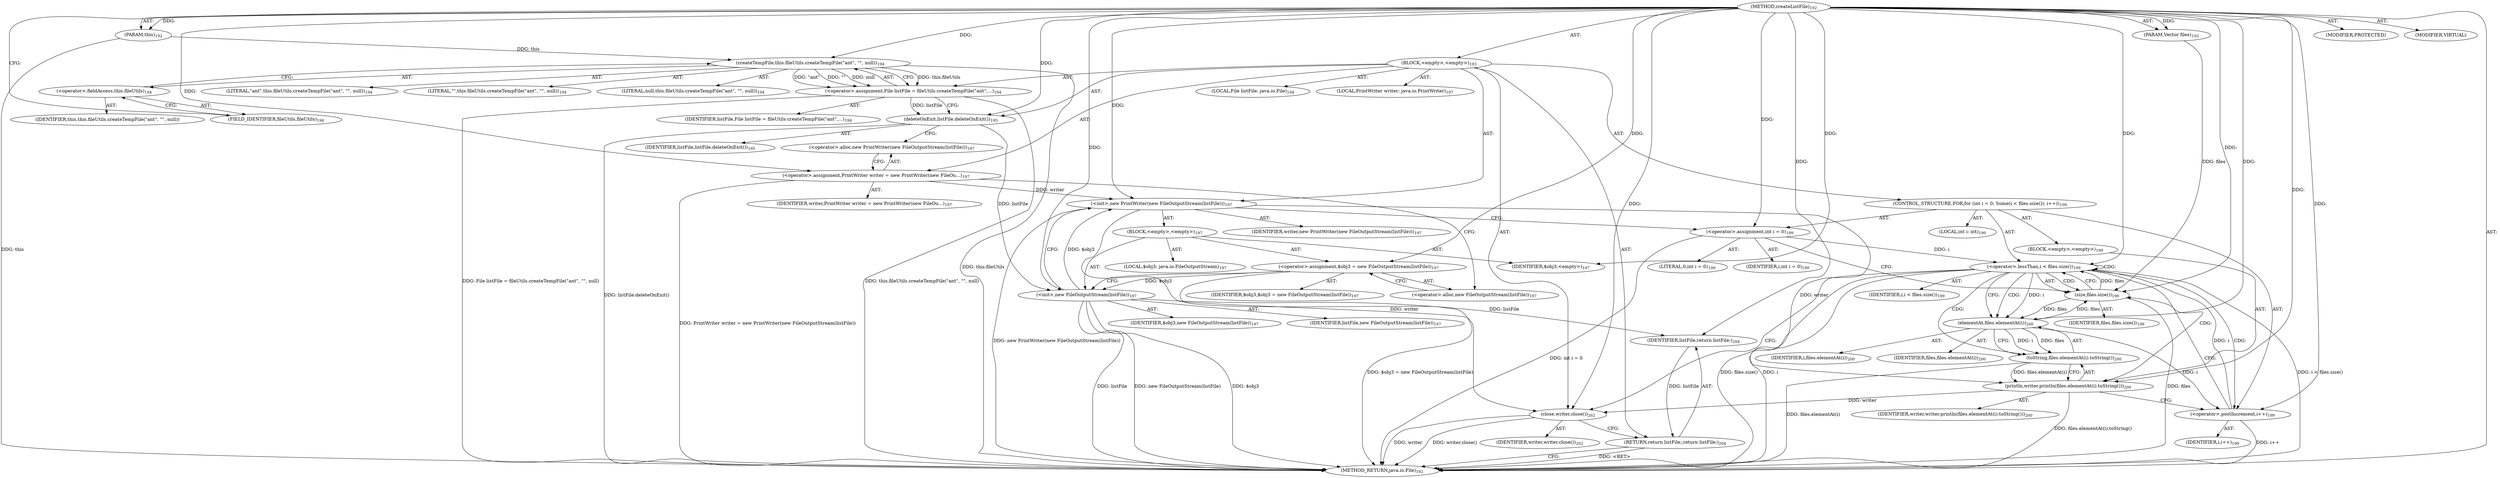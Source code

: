 digraph "createListFile" {  
"111669149705" [label = <(METHOD,createListFile)<SUB>192</SUB>> ]
"115964117010" [label = <(PARAM,this)<SUB>192</SUB>> ]
"115964117011" [label = <(PARAM,Vector files)<SUB>192</SUB>> ]
"25769803793" [label = <(BLOCK,&lt;empty&gt;,&lt;empty&gt;)<SUB>193</SUB>> ]
"94489280519" [label = <(LOCAL,File listFile: java.io.File)<SUB>194</SUB>> ]
"30064771141" [label = <(&lt;operator&gt;.assignment,File listFile = fileUtils.createTempFile(&quot;ant&quot;,...)<SUB>194</SUB>> ]
"68719476807" [label = <(IDENTIFIER,listFile,File listFile = fileUtils.createTempFile(&quot;ant&quot;,...)<SUB>194</SUB>> ]
"30064771142" [label = <(createTempFile,this.fileUtils.createTempFile(&quot;ant&quot;, &quot;&quot;, null))<SUB>194</SUB>> ]
"30064771143" [label = <(&lt;operator&gt;.fieldAccess,this.fileUtils)<SUB>194</SUB>> ]
"68719476808" [label = <(IDENTIFIER,this,this.fileUtils.createTempFile(&quot;ant&quot;, &quot;&quot;, null))> ]
"55834574862" [label = <(FIELD_IDENTIFIER,fileUtils,fileUtils)<SUB>194</SUB>> ]
"90194313228" [label = <(LITERAL,&quot;ant&quot;,this.fileUtils.createTempFile(&quot;ant&quot;, &quot;&quot;, null))<SUB>194</SUB>> ]
"90194313229" [label = <(LITERAL,&quot;&quot;,this.fileUtils.createTempFile(&quot;ant&quot;, &quot;&quot;, null))<SUB>194</SUB>> ]
"90194313230" [label = <(LITERAL,null,this.fileUtils.createTempFile(&quot;ant&quot;, &quot;&quot;, null))<SUB>194</SUB>> ]
"30064771144" [label = <(deleteOnExit,listFile.deleteOnExit())<SUB>195</SUB>> ]
"68719476809" [label = <(IDENTIFIER,listFile,listFile.deleteOnExit())<SUB>195</SUB>> ]
"94489280520" [label = <(LOCAL,PrintWriter writer: java.io.PrintWriter)<SUB>197</SUB>> ]
"30064771145" [label = <(&lt;operator&gt;.assignment,PrintWriter writer = new PrintWriter(new FileOu...)<SUB>197</SUB>> ]
"68719476810" [label = <(IDENTIFIER,writer,PrintWriter writer = new PrintWriter(new FileOu...)<SUB>197</SUB>> ]
"30064771146" [label = <(&lt;operator&gt;.alloc,new PrintWriter(new FileOutputStream(listFile)))<SUB>197</SUB>> ]
"30064771147" [label = <(&lt;init&gt;,new PrintWriter(new FileOutputStream(listFile)))<SUB>197</SUB>> ]
"68719476811" [label = <(IDENTIFIER,writer,new PrintWriter(new FileOutputStream(listFile)))<SUB>197</SUB>> ]
"25769803794" [label = <(BLOCK,&lt;empty&gt;,&lt;empty&gt;)<SUB>197</SUB>> ]
"94489280521" [label = <(LOCAL,$obj3: java.io.FileOutputStream)<SUB>197</SUB>> ]
"30064771148" [label = <(&lt;operator&gt;.assignment,$obj3 = new FileOutputStream(listFile))<SUB>197</SUB>> ]
"68719476812" [label = <(IDENTIFIER,$obj3,$obj3 = new FileOutputStream(listFile))<SUB>197</SUB>> ]
"30064771149" [label = <(&lt;operator&gt;.alloc,new FileOutputStream(listFile))<SUB>197</SUB>> ]
"30064771150" [label = <(&lt;init&gt;,new FileOutputStream(listFile))<SUB>197</SUB>> ]
"68719476813" [label = <(IDENTIFIER,$obj3,new FileOutputStream(listFile))<SUB>197</SUB>> ]
"68719476814" [label = <(IDENTIFIER,listFile,new FileOutputStream(listFile))<SUB>197</SUB>> ]
"68719476815" [label = <(IDENTIFIER,$obj3,&lt;empty&gt;)<SUB>197</SUB>> ]
"47244640261" [label = <(CONTROL_STRUCTURE,FOR,for (int i = 0; Some(i &lt; files.size()); i++))<SUB>199</SUB>> ]
"94489280522" [label = <(LOCAL,int i: int)<SUB>199</SUB>> ]
"30064771151" [label = <(&lt;operator&gt;.assignment,int i = 0)<SUB>199</SUB>> ]
"68719476816" [label = <(IDENTIFIER,i,int i = 0)<SUB>199</SUB>> ]
"90194313231" [label = <(LITERAL,0,int i = 0)<SUB>199</SUB>> ]
"30064771152" [label = <(&lt;operator&gt;.lessThan,i &lt; files.size())<SUB>199</SUB>> ]
"68719476817" [label = <(IDENTIFIER,i,i &lt; files.size())<SUB>199</SUB>> ]
"30064771153" [label = <(size,files.size())<SUB>199</SUB>> ]
"68719476818" [label = <(IDENTIFIER,files,files.size())<SUB>199</SUB>> ]
"30064771154" [label = <(&lt;operator&gt;.postIncrement,i++)<SUB>199</SUB>> ]
"68719476819" [label = <(IDENTIFIER,i,i++)<SUB>199</SUB>> ]
"25769803795" [label = <(BLOCK,&lt;empty&gt;,&lt;empty&gt;)<SUB>199</SUB>> ]
"30064771155" [label = <(println,writer.println(files.elementAt(i).toString()))<SUB>200</SUB>> ]
"68719476820" [label = <(IDENTIFIER,writer,writer.println(files.elementAt(i).toString()))<SUB>200</SUB>> ]
"30064771156" [label = <(toString,files.elementAt(i).toString())<SUB>200</SUB>> ]
"30064771157" [label = <(elementAt,files.elementAt(i))<SUB>200</SUB>> ]
"68719476821" [label = <(IDENTIFIER,files,files.elementAt(i))<SUB>200</SUB>> ]
"68719476822" [label = <(IDENTIFIER,i,files.elementAt(i))<SUB>200</SUB>> ]
"30064771158" [label = <(close,writer.close())<SUB>202</SUB>> ]
"68719476823" [label = <(IDENTIFIER,writer,writer.close())<SUB>202</SUB>> ]
"146028888066" [label = <(RETURN,return listFile;,return listFile;)<SUB>204</SUB>> ]
"68719476824" [label = <(IDENTIFIER,listFile,return listFile;)<SUB>204</SUB>> ]
"133143986202" [label = <(MODIFIER,PROTECTED)> ]
"133143986203" [label = <(MODIFIER,VIRTUAL)> ]
"128849018889" [label = <(METHOD_RETURN,java.io.File)<SUB>192</SUB>> ]
  "111669149705" -> "115964117010"  [ label = "AST: "] 
  "111669149705" -> "115964117011"  [ label = "AST: "] 
  "111669149705" -> "25769803793"  [ label = "AST: "] 
  "111669149705" -> "133143986202"  [ label = "AST: "] 
  "111669149705" -> "133143986203"  [ label = "AST: "] 
  "111669149705" -> "128849018889"  [ label = "AST: "] 
  "25769803793" -> "94489280519"  [ label = "AST: "] 
  "25769803793" -> "30064771141"  [ label = "AST: "] 
  "25769803793" -> "30064771144"  [ label = "AST: "] 
  "25769803793" -> "94489280520"  [ label = "AST: "] 
  "25769803793" -> "30064771145"  [ label = "AST: "] 
  "25769803793" -> "30064771147"  [ label = "AST: "] 
  "25769803793" -> "47244640261"  [ label = "AST: "] 
  "25769803793" -> "30064771158"  [ label = "AST: "] 
  "25769803793" -> "146028888066"  [ label = "AST: "] 
  "30064771141" -> "68719476807"  [ label = "AST: "] 
  "30064771141" -> "30064771142"  [ label = "AST: "] 
  "30064771142" -> "30064771143"  [ label = "AST: "] 
  "30064771142" -> "90194313228"  [ label = "AST: "] 
  "30064771142" -> "90194313229"  [ label = "AST: "] 
  "30064771142" -> "90194313230"  [ label = "AST: "] 
  "30064771143" -> "68719476808"  [ label = "AST: "] 
  "30064771143" -> "55834574862"  [ label = "AST: "] 
  "30064771144" -> "68719476809"  [ label = "AST: "] 
  "30064771145" -> "68719476810"  [ label = "AST: "] 
  "30064771145" -> "30064771146"  [ label = "AST: "] 
  "30064771147" -> "68719476811"  [ label = "AST: "] 
  "30064771147" -> "25769803794"  [ label = "AST: "] 
  "25769803794" -> "94489280521"  [ label = "AST: "] 
  "25769803794" -> "30064771148"  [ label = "AST: "] 
  "25769803794" -> "30064771150"  [ label = "AST: "] 
  "25769803794" -> "68719476815"  [ label = "AST: "] 
  "30064771148" -> "68719476812"  [ label = "AST: "] 
  "30064771148" -> "30064771149"  [ label = "AST: "] 
  "30064771150" -> "68719476813"  [ label = "AST: "] 
  "30064771150" -> "68719476814"  [ label = "AST: "] 
  "47244640261" -> "94489280522"  [ label = "AST: "] 
  "47244640261" -> "30064771151"  [ label = "AST: "] 
  "47244640261" -> "30064771152"  [ label = "AST: "] 
  "47244640261" -> "30064771154"  [ label = "AST: "] 
  "47244640261" -> "25769803795"  [ label = "AST: "] 
  "30064771151" -> "68719476816"  [ label = "AST: "] 
  "30064771151" -> "90194313231"  [ label = "AST: "] 
  "30064771152" -> "68719476817"  [ label = "AST: "] 
  "30064771152" -> "30064771153"  [ label = "AST: "] 
  "30064771153" -> "68719476818"  [ label = "AST: "] 
  "30064771154" -> "68719476819"  [ label = "AST: "] 
  "25769803795" -> "30064771155"  [ label = "AST: "] 
  "30064771155" -> "68719476820"  [ label = "AST: "] 
  "30064771155" -> "30064771156"  [ label = "AST: "] 
  "30064771156" -> "30064771157"  [ label = "AST: "] 
  "30064771157" -> "68719476821"  [ label = "AST: "] 
  "30064771157" -> "68719476822"  [ label = "AST: "] 
  "30064771158" -> "68719476823"  [ label = "AST: "] 
  "146028888066" -> "68719476824"  [ label = "AST: "] 
  "30064771141" -> "30064771144"  [ label = "CFG: "] 
  "30064771144" -> "30064771146"  [ label = "CFG: "] 
  "30064771145" -> "30064771149"  [ label = "CFG: "] 
  "30064771147" -> "30064771151"  [ label = "CFG: "] 
  "30064771158" -> "146028888066"  [ label = "CFG: "] 
  "146028888066" -> "128849018889"  [ label = "CFG: "] 
  "30064771142" -> "30064771141"  [ label = "CFG: "] 
  "30064771146" -> "30064771145"  [ label = "CFG: "] 
  "30064771151" -> "30064771153"  [ label = "CFG: "] 
  "30064771152" -> "30064771157"  [ label = "CFG: "] 
  "30064771152" -> "30064771158"  [ label = "CFG: "] 
  "30064771154" -> "30064771153"  [ label = "CFG: "] 
  "30064771143" -> "30064771142"  [ label = "CFG: "] 
  "30064771148" -> "30064771150"  [ label = "CFG: "] 
  "30064771150" -> "30064771147"  [ label = "CFG: "] 
  "30064771153" -> "30064771152"  [ label = "CFG: "] 
  "30064771155" -> "30064771154"  [ label = "CFG: "] 
  "55834574862" -> "30064771143"  [ label = "CFG: "] 
  "30064771149" -> "30064771148"  [ label = "CFG: "] 
  "30064771156" -> "30064771155"  [ label = "CFG: "] 
  "30064771157" -> "30064771156"  [ label = "CFG: "] 
  "111669149705" -> "55834574862"  [ label = "CFG: "] 
  "146028888066" -> "128849018889"  [ label = "DDG: &lt;RET&gt;"] 
  "115964117010" -> "128849018889"  [ label = "DDG: this"] 
  "30064771142" -> "128849018889"  [ label = "DDG: this.fileUtils"] 
  "30064771141" -> "128849018889"  [ label = "DDG: this.fileUtils.createTempFile(&quot;ant&quot;, &quot;&quot;, null)"] 
  "30064771141" -> "128849018889"  [ label = "DDG: File listFile = fileUtils.createTempFile(&quot;ant&quot;, &quot;&quot;, null)"] 
  "30064771144" -> "128849018889"  [ label = "DDG: listFile.deleteOnExit()"] 
  "30064771145" -> "128849018889"  [ label = "DDG: PrintWriter writer = new PrintWriter(new FileOutputStream(listFile))"] 
  "30064771148" -> "128849018889"  [ label = "DDG: $obj3 = new FileOutputStream(listFile)"] 
  "30064771150" -> "128849018889"  [ label = "DDG: $obj3"] 
  "30064771150" -> "128849018889"  [ label = "DDG: listFile"] 
  "30064771150" -> "128849018889"  [ label = "DDG: new FileOutputStream(listFile)"] 
  "30064771147" -> "128849018889"  [ label = "DDG: new PrintWriter(new FileOutputStream(listFile))"] 
  "30064771151" -> "128849018889"  [ label = "DDG: int i = 0"] 
  "30064771152" -> "128849018889"  [ label = "DDG: i"] 
  "30064771153" -> "128849018889"  [ label = "DDG: files"] 
  "30064771152" -> "128849018889"  [ label = "DDG: files.size()"] 
  "30064771152" -> "128849018889"  [ label = "DDG: i &lt; files.size()"] 
  "30064771158" -> "128849018889"  [ label = "DDG: writer"] 
  "30064771158" -> "128849018889"  [ label = "DDG: writer.close()"] 
  "30064771156" -> "128849018889"  [ label = "DDG: files.elementAt(i)"] 
  "30064771155" -> "128849018889"  [ label = "DDG: files.elementAt(i).toString()"] 
  "30064771154" -> "128849018889"  [ label = "DDG: i++"] 
  "111669149705" -> "115964117010"  [ label = "DDG: "] 
  "111669149705" -> "115964117011"  [ label = "DDG: "] 
  "30064771142" -> "30064771141"  [ label = "DDG: this.fileUtils"] 
  "30064771142" -> "30064771141"  [ label = "DDG: &quot;ant&quot;"] 
  "30064771142" -> "30064771141"  [ label = "DDG: &quot;&quot;"] 
  "30064771142" -> "30064771141"  [ label = "DDG: null"] 
  "111669149705" -> "30064771145"  [ label = "DDG: "] 
  "68719476824" -> "146028888066"  [ label = "DDG: listFile"] 
  "30064771141" -> "30064771144"  [ label = "DDG: listFile"] 
  "111669149705" -> "30064771144"  [ label = "DDG: "] 
  "30064771145" -> "30064771147"  [ label = "DDG: writer"] 
  "111669149705" -> "30064771147"  [ label = "DDG: "] 
  "30064771150" -> "30064771147"  [ label = "DDG: $obj3"] 
  "111669149705" -> "30064771151"  [ label = "DDG: "] 
  "30064771147" -> "30064771158"  [ label = "DDG: writer"] 
  "30064771155" -> "30064771158"  [ label = "DDG: writer"] 
  "111669149705" -> "30064771158"  [ label = "DDG: "] 
  "30064771150" -> "68719476824"  [ label = "DDG: listFile"] 
  "111669149705" -> "68719476824"  [ label = "DDG: "] 
  "115964117010" -> "30064771142"  [ label = "DDG: this"] 
  "111669149705" -> "30064771142"  [ label = "DDG: "] 
  "111669149705" -> "30064771148"  [ label = "DDG: "] 
  "111669149705" -> "68719476815"  [ label = "DDG: "] 
  "30064771151" -> "30064771152"  [ label = "DDG: i"] 
  "30064771154" -> "30064771152"  [ label = "DDG: i"] 
  "111669149705" -> "30064771152"  [ label = "DDG: "] 
  "30064771153" -> "30064771152"  [ label = "DDG: files"] 
  "30064771157" -> "30064771154"  [ label = "DDG: i"] 
  "111669149705" -> "30064771154"  [ label = "DDG: "] 
  "30064771148" -> "30064771150"  [ label = "DDG: $obj3"] 
  "111669149705" -> "30064771150"  [ label = "DDG: "] 
  "30064771144" -> "30064771150"  [ label = "DDG: listFile"] 
  "115964117011" -> "30064771153"  [ label = "DDG: files"] 
  "30064771157" -> "30064771153"  [ label = "DDG: files"] 
  "111669149705" -> "30064771153"  [ label = "DDG: "] 
  "30064771147" -> "30064771155"  [ label = "DDG: writer"] 
  "111669149705" -> "30064771155"  [ label = "DDG: "] 
  "30064771156" -> "30064771155"  [ label = "DDG: files.elementAt(i)"] 
  "30064771157" -> "30064771156"  [ label = "DDG: files"] 
  "30064771157" -> "30064771156"  [ label = "DDG: i"] 
  "30064771153" -> "30064771157"  [ label = "DDG: files"] 
  "111669149705" -> "30064771157"  [ label = "DDG: "] 
  "30064771152" -> "30064771157"  [ label = "DDG: i"] 
  "30064771152" -> "30064771154"  [ label = "CDG: "] 
  "30064771152" -> "30064771155"  [ label = "CDG: "] 
  "30064771152" -> "30064771152"  [ label = "CDG: "] 
  "30064771152" -> "30064771153"  [ label = "CDG: "] 
  "30064771152" -> "30064771156"  [ label = "CDG: "] 
  "30064771152" -> "30064771157"  [ label = "CDG: "] 
}
